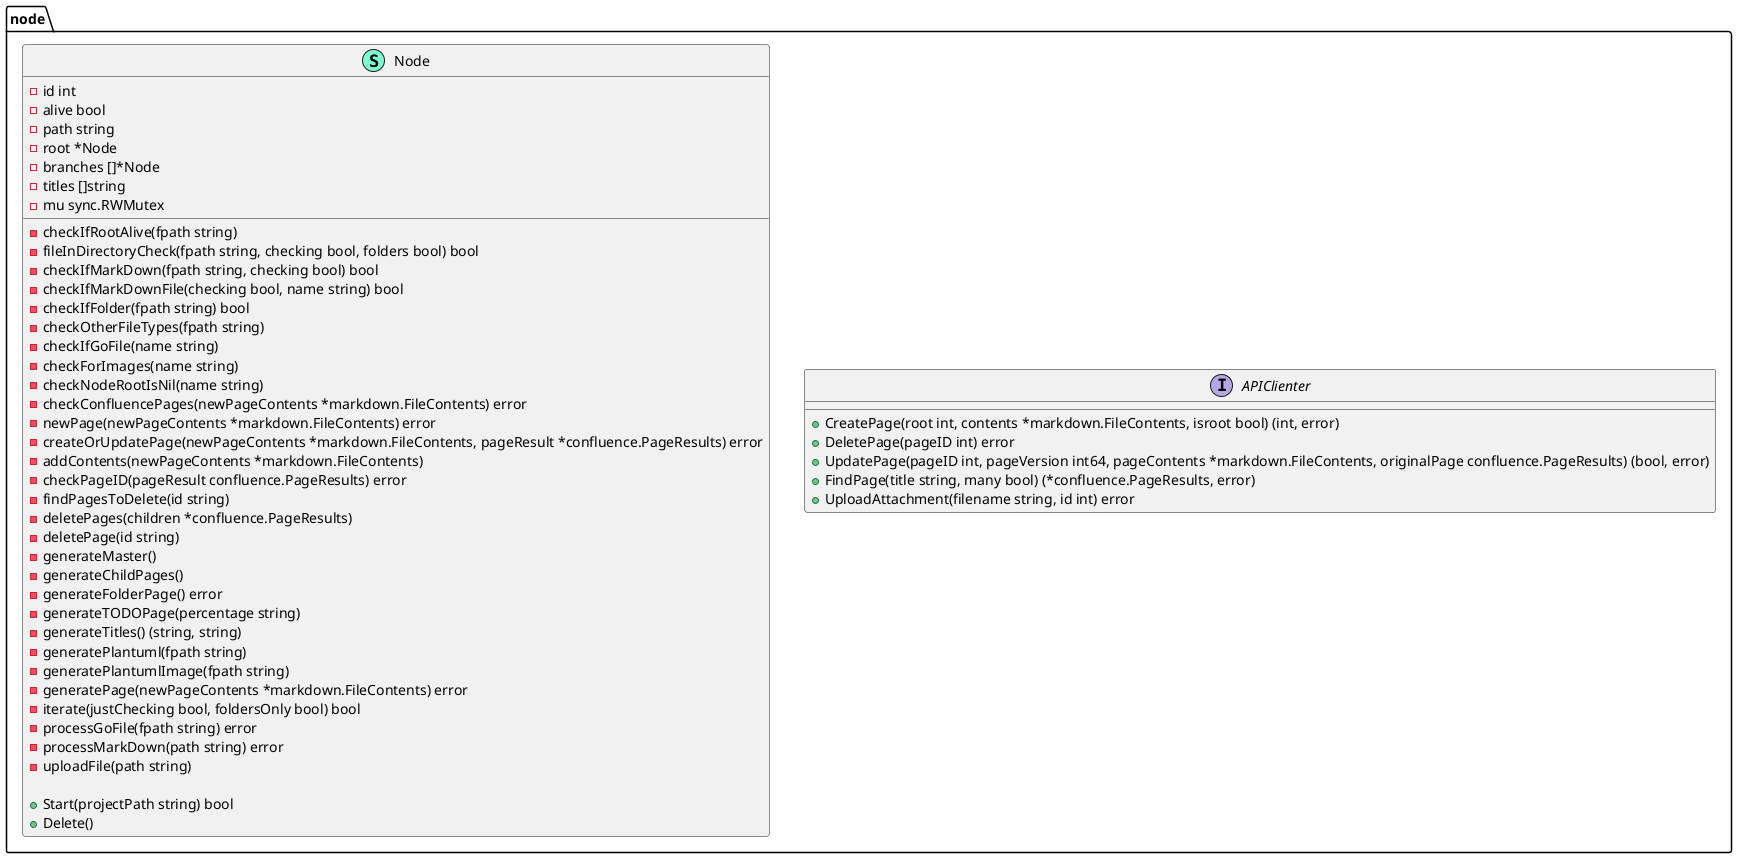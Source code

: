 @startuml
namespace node {
    interface APIClienter  {
        + CreatePage(root int, contents *markdown.FileContents, isroot bool) (int, error)
        + DeletePage(pageID int) error
        + UpdatePage(pageID int, pageVersion int64, pageContents *markdown.FileContents, originalPage confluence.PageResults) (bool, error)
        + FindPage(title string, many bool) (*confluence.PageResults, error)
        + UploadAttachment(filename string, id int) error

    }
    class Node << (S,Aquamarine) >> {
        - id int
        - alive bool
        - path string
        - root *Node
        - branches []*Node
        - titles []string
        - mu sync.RWMutex

        - checkIfRootAlive(fpath string) 
        - fileInDirectoryCheck(fpath string, checking bool, folders bool) bool
        - checkIfMarkDown(fpath string, checking bool) bool
        - checkIfMarkDownFile(checking bool, name string) bool
        - checkIfFolder(fpath string) bool
        - checkOtherFileTypes(fpath string) 
        - checkIfGoFile(name string) 
        - checkForImages(name string) 
        - checkNodeRootIsNil(name string) 
        - checkConfluencePages(newPageContents *markdown.FileContents) error
        - newPage(newPageContents *markdown.FileContents) error
        - createOrUpdatePage(newPageContents *markdown.FileContents, pageResult *confluence.PageResults) error
        - addContents(newPageContents *markdown.FileContents) 
        - checkPageID(pageResult confluence.PageResults) error
        - findPagesToDelete(id string) 
        - deletePages(children *confluence.PageResults) 
        - deletePage(id string) 
        - generateMaster() 
        - generateChildPages() 
        - generateFolderPage() error
        - generateTODOPage(percentage string) 
        - generateTitles() (string, string)
        - generatePlantuml(fpath string) 
        - generatePlantumlImage(fpath string) 
        - generatePage(newPageContents *markdown.FileContents) error
        - iterate(justChecking bool, foldersOnly bool) bool
        - processGoFile(fpath string) error
        - processMarkDown(path string) error
        - uploadFile(path string) 

        + Start(projectPath string) bool
        + Delete() 

    }
}


@enduml
